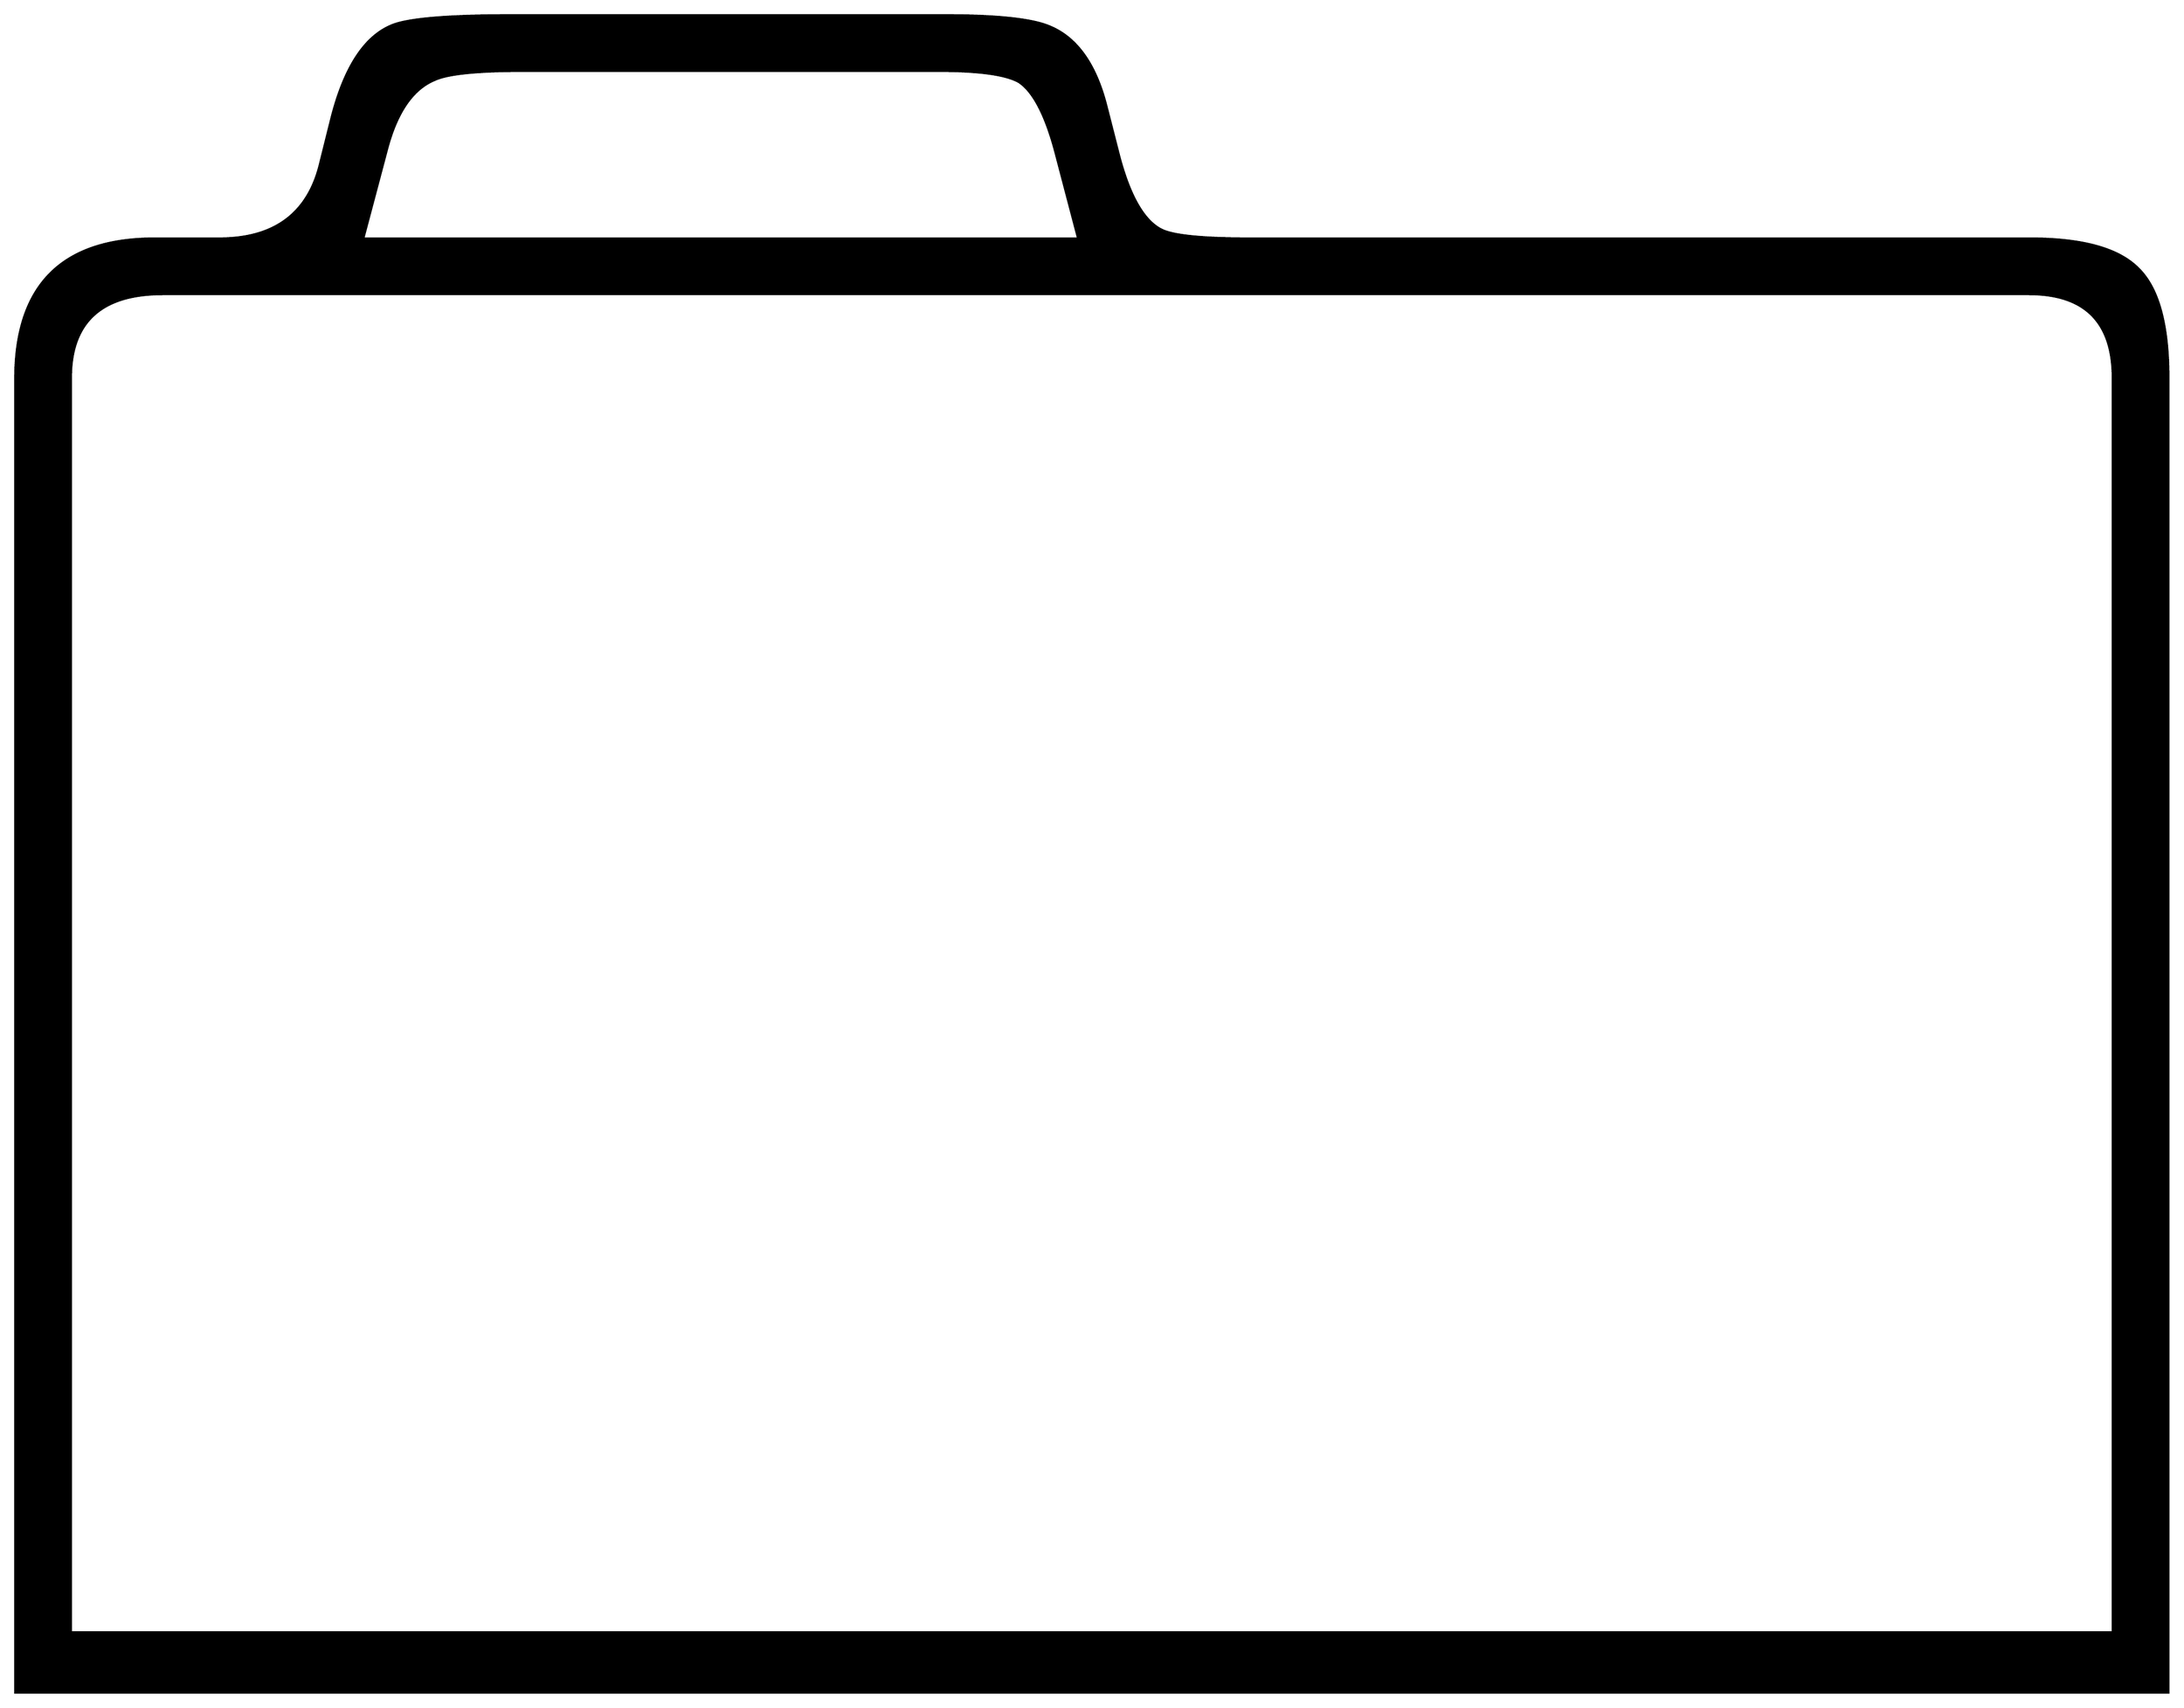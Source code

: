 


\begin{tikzpicture}[y=0.80pt, x=0.80pt, yscale=-1.0, xscale=1.0, inner sep=0pt, outer sep=0pt]
\begin{scope}[shift={(100.0,1864.0)},nonzero rule]
  \path[draw=.,fill=.,line width=1.600pt] (2073.0,0.0) --
    (173.0,0.0) -- (173.0,-1159.0) .. controls (173.0,-1241.667)
    and (214.0,-1283.0) .. (296.0,-1283.0) -- (353.0,-1283.0) ..
    controls (401.667,-1283.0) and (431.333,-1305.0) ..
    (442.0,-1349.0) -- (452.0,-1389.0) .. controls
    (463.333,-1433.667) and (481.0,-1461.0) .. (505.0,-1471.0) ..
    controls (519.0,-1477.0) and (554.0,-1480.0) ..
    (610.0,-1480.0) -- (994.0,-1480.0) .. controls
    (1040.0,-1480.0) and (1070.667,-1476.667) .. (1086.0,-1470.0) ..
    controls (1110.0,-1460.0) and (1126.667,-1436.333) ..
    (1136.0,-1399.0) -- (1147.0,-1356.0) .. controls
    (1156.333,-1320.667) and (1168.667,-1299.0) .. (1184.0,-1291.0) ..
    controls (1194.0,-1285.667) and (1220.0,-1283.0) ..
    (1262.0,-1283.0) -- (1951.0,-1283.0) .. controls
    (1997.667,-1283.0) and (2029.667,-1274.0) .. (2047.0,-1256.0) ..
    controls (2064.333,-1238.667) and (2073.0,-1206.667) ..
    (2073.0,-1160.0) -- (2073.0,0.0) -- cycle(1111.0,-1283.0) --
    (1091.0,-1359.0) .. controls (1082.333,-1391.667) and
    (1071.667,-1412.333) .. (1059.0,-1421.0) .. controls
    (1047.667,-1427.667) and (1024.0,-1431.0) .. (988.0,-1431.0) --
    (621.0,-1431.0) .. controls (580.333,-1431.0) and
    (554.333,-1428.333) .. (543.0,-1423.0) .. controls
    (523.667,-1415.0) and (509.667,-1394.667) .. (501.0,-1362.0) --
    (480.0,-1283.0) -- (1111.0,-1283.0) -- cycle(2024.0,-53.0)
    -- (2024.0,-1160.0) .. controls (2024.0,-1209.333) and
    (1999.333,-1234.0) .. (1950.0,-1234.0) -- (303.0,-1234.0) ..
    controls (249.0,-1234.0) and (222.0,-1209.333) ..
    (222.0,-1160.0) -- (222.0,-53.0) -- (2024.0,-53.0) -- cycle;
\end{scope}

\end{tikzpicture}

